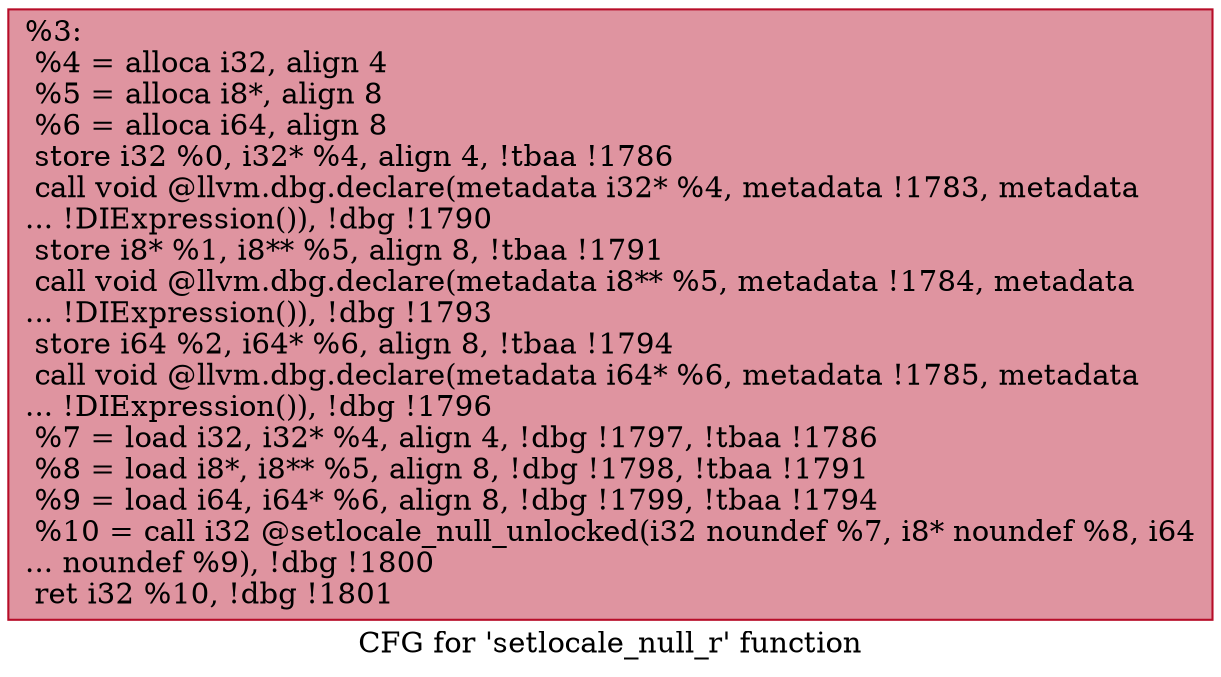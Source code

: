 digraph "CFG for 'setlocale_null_r' function" {
	label="CFG for 'setlocale_null_r' function";

	Node0x2549190 [shape=record,color="#b70d28ff", style=filled, fillcolor="#b70d2870",label="{%3:\l  %4 = alloca i32, align 4\l  %5 = alloca i8*, align 8\l  %6 = alloca i64, align 8\l  store i32 %0, i32* %4, align 4, !tbaa !1786\l  call void @llvm.dbg.declare(metadata i32* %4, metadata !1783, metadata\l... !DIExpression()), !dbg !1790\l  store i8* %1, i8** %5, align 8, !tbaa !1791\l  call void @llvm.dbg.declare(metadata i8** %5, metadata !1784, metadata\l... !DIExpression()), !dbg !1793\l  store i64 %2, i64* %6, align 8, !tbaa !1794\l  call void @llvm.dbg.declare(metadata i64* %6, metadata !1785, metadata\l... !DIExpression()), !dbg !1796\l  %7 = load i32, i32* %4, align 4, !dbg !1797, !tbaa !1786\l  %8 = load i8*, i8** %5, align 8, !dbg !1798, !tbaa !1791\l  %9 = load i64, i64* %6, align 8, !dbg !1799, !tbaa !1794\l  %10 = call i32 @setlocale_null_unlocked(i32 noundef %7, i8* noundef %8, i64\l... noundef %9), !dbg !1800\l  ret i32 %10, !dbg !1801\l}"];
}
